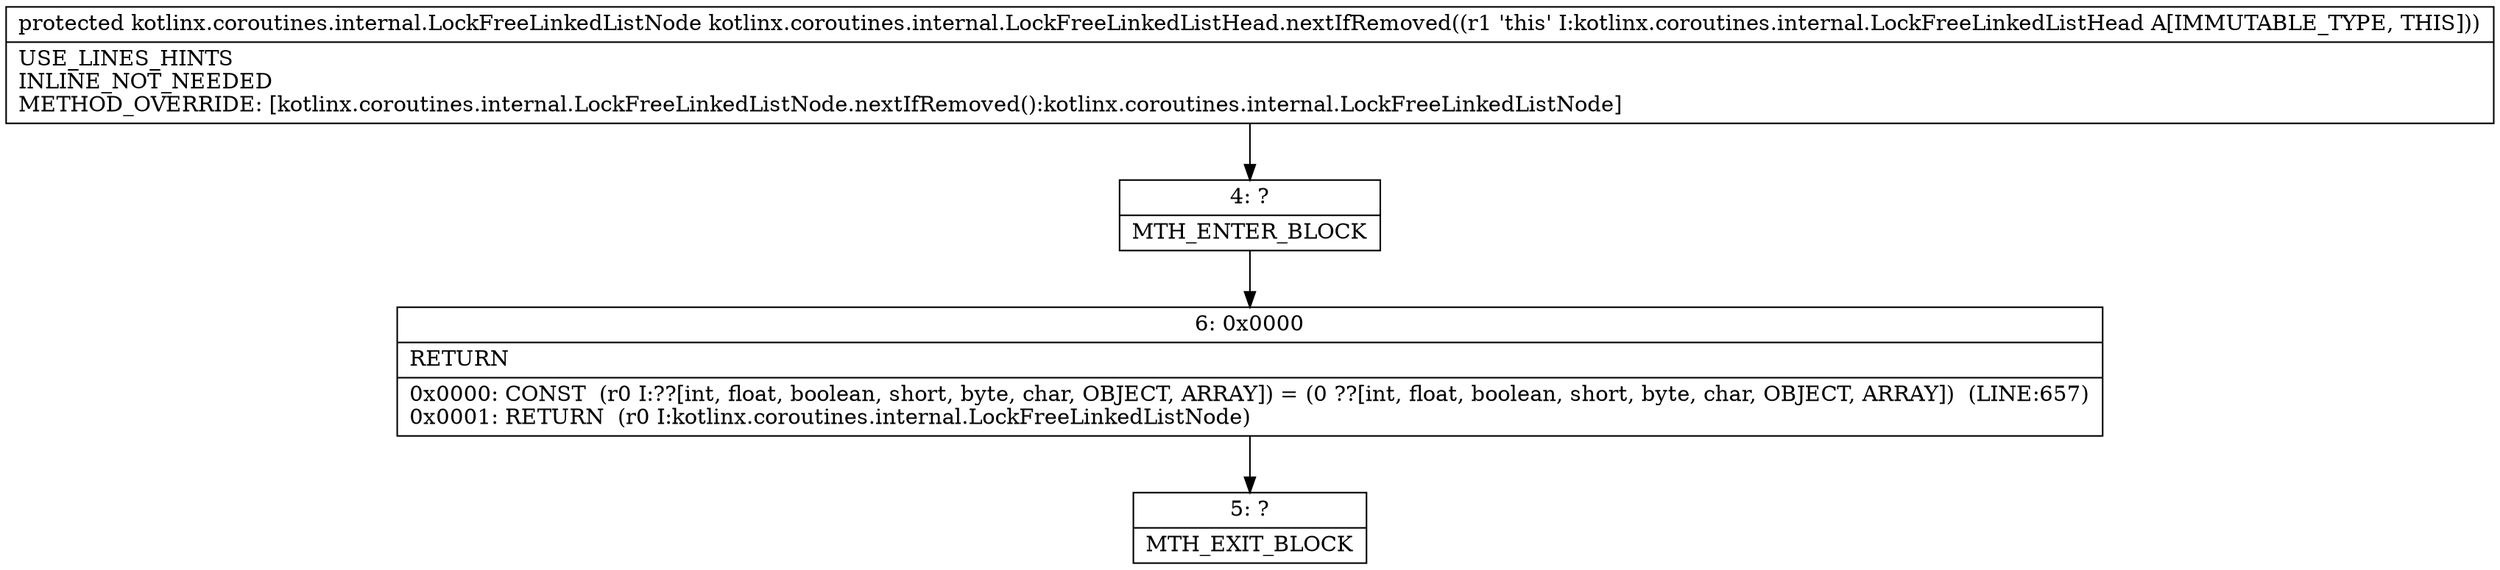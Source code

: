 digraph "CFG forkotlinx.coroutines.internal.LockFreeLinkedListHead.nextIfRemoved()Lkotlinx\/coroutines\/internal\/LockFreeLinkedListNode;" {
Node_4 [shape=record,label="{4\:\ ?|MTH_ENTER_BLOCK\l}"];
Node_6 [shape=record,label="{6\:\ 0x0000|RETURN\l|0x0000: CONST  (r0 I:??[int, float, boolean, short, byte, char, OBJECT, ARRAY]) = (0 ??[int, float, boolean, short, byte, char, OBJECT, ARRAY])  (LINE:657)\l0x0001: RETURN  (r0 I:kotlinx.coroutines.internal.LockFreeLinkedListNode) \l}"];
Node_5 [shape=record,label="{5\:\ ?|MTH_EXIT_BLOCK\l}"];
MethodNode[shape=record,label="{protected kotlinx.coroutines.internal.LockFreeLinkedListNode kotlinx.coroutines.internal.LockFreeLinkedListHead.nextIfRemoved((r1 'this' I:kotlinx.coroutines.internal.LockFreeLinkedListHead A[IMMUTABLE_TYPE, THIS]))  | USE_LINES_HINTS\lINLINE_NOT_NEEDED\lMETHOD_OVERRIDE: [kotlinx.coroutines.internal.LockFreeLinkedListNode.nextIfRemoved():kotlinx.coroutines.internal.LockFreeLinkedListNode]\l}"];
MethodNode -> Node_4;Node_4 -> Node_6;
Node_6 -> Node_5;
}

